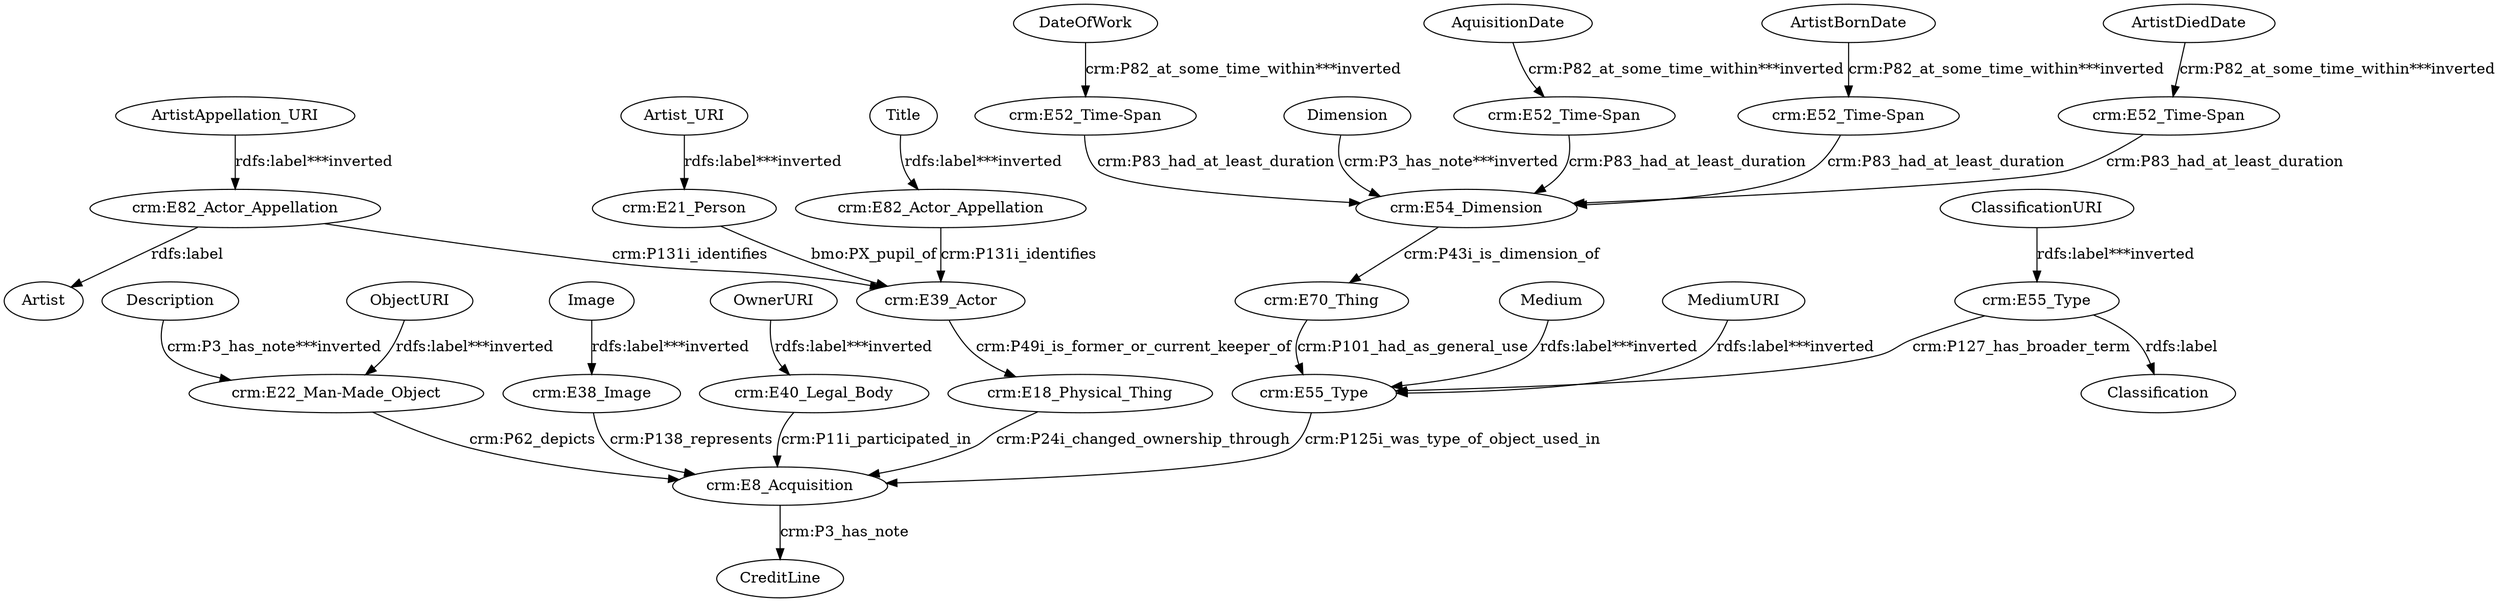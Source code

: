 digraph {
  AquisitionDate [type=attribute_name,label=AquisitionDate]
  "crm:E52_Time-Span1" [type=class_uri,label="crm:E52_Time-Span"]
  ArtistAppellation_URI [type=attribute_name,label=ArtistAppellation_URI]
  "crm:E82_Actor_Appellation1" [type=class_uri,label="crm:E82_Actor_Appellation"]
  ArtistBornDate [type=attribute_name,label=ArtistBornDate]
  "crm:E52_Time-Span2" [type=class_uri,label="crm:E52_Time-Span"]
  ArtistDiedDate [type=attribute_name,label=ArtistDiedDate]
  "crm:E52_Time-Span3" [type=class_uri,label="crm:E52_Time-Span"]
  Artist_URI [type=attribute_name,label=Artist_URI]
  "crm:E21_Person1" [type=class_uri,label="crm:E21_Person"]
  ClassificationURI [type=attribute_name,label=ClassificationURI]
  "crm:E55_Type1" [type=class_uri,label="crm:E55_Type"]
  DateOfWork [type=attribute_name,label=DateOfWork]
  "crm:E52_Time-Span4" [type=class_uri,label="crm:E52_Time-Span"]
  Description [type=attribute_name,label=Description]
  "crm:E22_Man-Made_Object1" [type=class_uri,label="crm:E22_Man-Made_Object"]
  Dimension [type=attribute_name,label=Dimension]
  "crm:E54_Dimension1" [type=class_uri,label="crm:E54_Dimension"]
  Image [type=attribute_name,label=Image]
  "crm:E38_Image1" [type=class_uri,label="crm:E38_Image"]
  Medium [type=attribute_name,label=Medium]
  "crm:E55_Type2" [type=class_uri,label="crm:E55_Type"]
  MediumURI [type=attribute_name,label=MediumURI]
  ObjectURI [type=attribute_name,label=ObjectURI]
  OwnerURI [type=attribute_name,label=OwnerURI]
  "crm:E40_Legal_Body1" [type=class_uri,label="crm:E40_Legal_Body"]
  Title [type=attribute_name,label=Title]
  "crm:E82_Actor_Appellation2" [type=class_uri,label="crm:E82_Actor_Appellation"]
  "crm:E18_Physical_Thing" [type=class_uri,label="crm:E18_Physical_Thing"]
  "crm:E8_Acquisition1" [type=class_uri,label="crm:E8_Acquisition"]
  "crm:E39_Actor" [type=class_uri,label="crm:E39_Actor"]
  "crm:E70_Thing" [type=class_uri,label="crm:E70_Thing"]
  Classification [type=attribute_name,label=Classification]
  Artist [type=attribute_name,label=Artist]
  CreditLine [type=attribute_name,label=CreditLine]
  AquisitionDate -> "crm:E52_Time-Span1" [type=st_property_uri,label="crm:P82_at_some_time_within***inverted",weight=1]
  ArtistAppellation_URI -> "crm:E82_Actor_Appellation1" [type=st_property_uri,label="rdfs:label***inverted",weight=1]
  ArtistBornDate -> "crm:E52_Time-Span2" [type=st_property_uri,label="crm:P82_at_some_time_within***inverted",weight=1]
  ArtistDiedDate -> "crm:E52_Time-Span3" [type=st_property_uri,label="crm:P82_at_some_time_within***inverted",weight=1]
  Artist_URI -> "crm:E21_Person1" [type=st_property_uri,label="rdfs:label***inverted",weight=1]
  ClassificationURI -> "crm:E55_Type1" [type=st_property_uri,label="rdfs:label***inverted",weight=1]
  DateOfWork -> "crm:E52_Time-Span4" [type=st_property_uri,label="crm:P82_at_some_time_within***inverted",weight=1]
  Description -> "crm:E22_Man-Made_Object1" [type=st_property_uri,label="crm:P3_has_note***inverted",weight=1]
  Dimension -> "crm:E54_Dimension1" [type=st_property_uri,label="crm:P3_has_note***inverted",weight=1]
  Image -> "crm:E38_Image1" [type=st_property_uri,label="rdfs:label***inverted",weight=1]
  Medium -> "crm:E55_Type2" [type=st_property_uri,label="rdfs:label***inverted",weight=1]
  MediumURI -> "crm:E55_Type2" [type=st_property_uri,label="rdfs:label***inverted",weight=1]
  ObjectURI -> "crm:E22_Man-Made_Object1" [type=st_property_uri,label="rdfs:label***inverted",weight=1]
  OwnerURI -> "crm:E40_Legal_Body1" [type=st_property_uri,label="rdfs:label***inverted",weight=1]
  Title -> "crm:E82_Actor_Appellation2" [type=st_property_uri,label="rdfs:label***inverted",weight=1]
  "crm:E18_Physical_Thing" -> "crm:E8_Acquisition1" [label="crm:P24i_changed_ownership_through",type=direct_property_uri,weight=1]
  "crm:E21_Person1" -> "crm:E39_Actor" [label="bmo:PX_pupil_of",type=direct_property_uri,weight=1]
  "crm:E22_Man-Made_Object1" -> "crm:E8_Acquisition1" [label="crm:P62_depicts",type=inherited,weight=4]
  "crm:E38_Image1" -> "crm:E8_Acquisition1" [label="crm:P138_represents",type=inherited,weight=4]
  "crm:E39_Actor" -> "crm:E18_Physical_Thing" [label="crm:P49i_is_former_or_current_keeper_of",type=direct_property_uri,weight=1]
  "crm:E40_Legal_Body1" -> "crm:E8_Acquisition1" [label="crm:P11i_participated_in",type=inherited,weight=4]
  "crm:E52_Time-Span1" -> "crm:E54_Dimension1" [label="crm:P83_had_at_least_duration",type=direct_property_uri,weight=1]
  "crm:E52_Time-Span2" -> "crm:E54_Dimension1" [label="crm:P83_had_at_least_duration",type=direct_property_uri,weight=1]
  "crm:E52_Time-Span3" -> "crm:E54_Dimension1" [label="crm:P83_had_at_least_duration",type=direct_property_uri,weight=1]
  "crm:E52_Time-Span4" -> "crm:E54_Dimension1" [label="crm:P83_had_at_least_duration",type=direct_property_uri,weight=1]
  "crm:E54_Dimension1" -> "crm:E70_Thing" [label="crm:P43i_is_dimension_of",type=direct_property_uri,weight=1]
  "crm:E55_Type1" -> Classification [label="rdfs:label",type=st_property_uri]
  "crm:E55_Type1" -> "crm:E55_Type2" [label="crm:P127_has_broader_term",type=direct_property_uri,weight=1]
  "crm:E55_Type2" -> "crm:E8_Acquisition1" [label="crm:P125i_was_type_of_object_used_in",type=inherited,weight=4]
  "crm:E70_Thing" -> "crm:E55_Type2" [label="crm:P101_had_as_general_use",type=direct_property_uri,weight=1]
  "crm:E82_Actor_Appellation1" -> Artist [label="rdfs:label",type=st_property_uri]
  "crm:E82_Actor_Appellation1" -> "crm:E39_Actor" [label="crm:P131i_identifies",type=direct_property_uri,weight=1]
  "crm:E82_Actor_Appellation2" -> "crm:E39_Actor" [label="crm:P131i_identifies",type=direct_property_uri,weight=1]
  "crm:E8_Acquisition1" -> CreditLine [label="crm:P3_has_note",type=st_property_uri]
}
